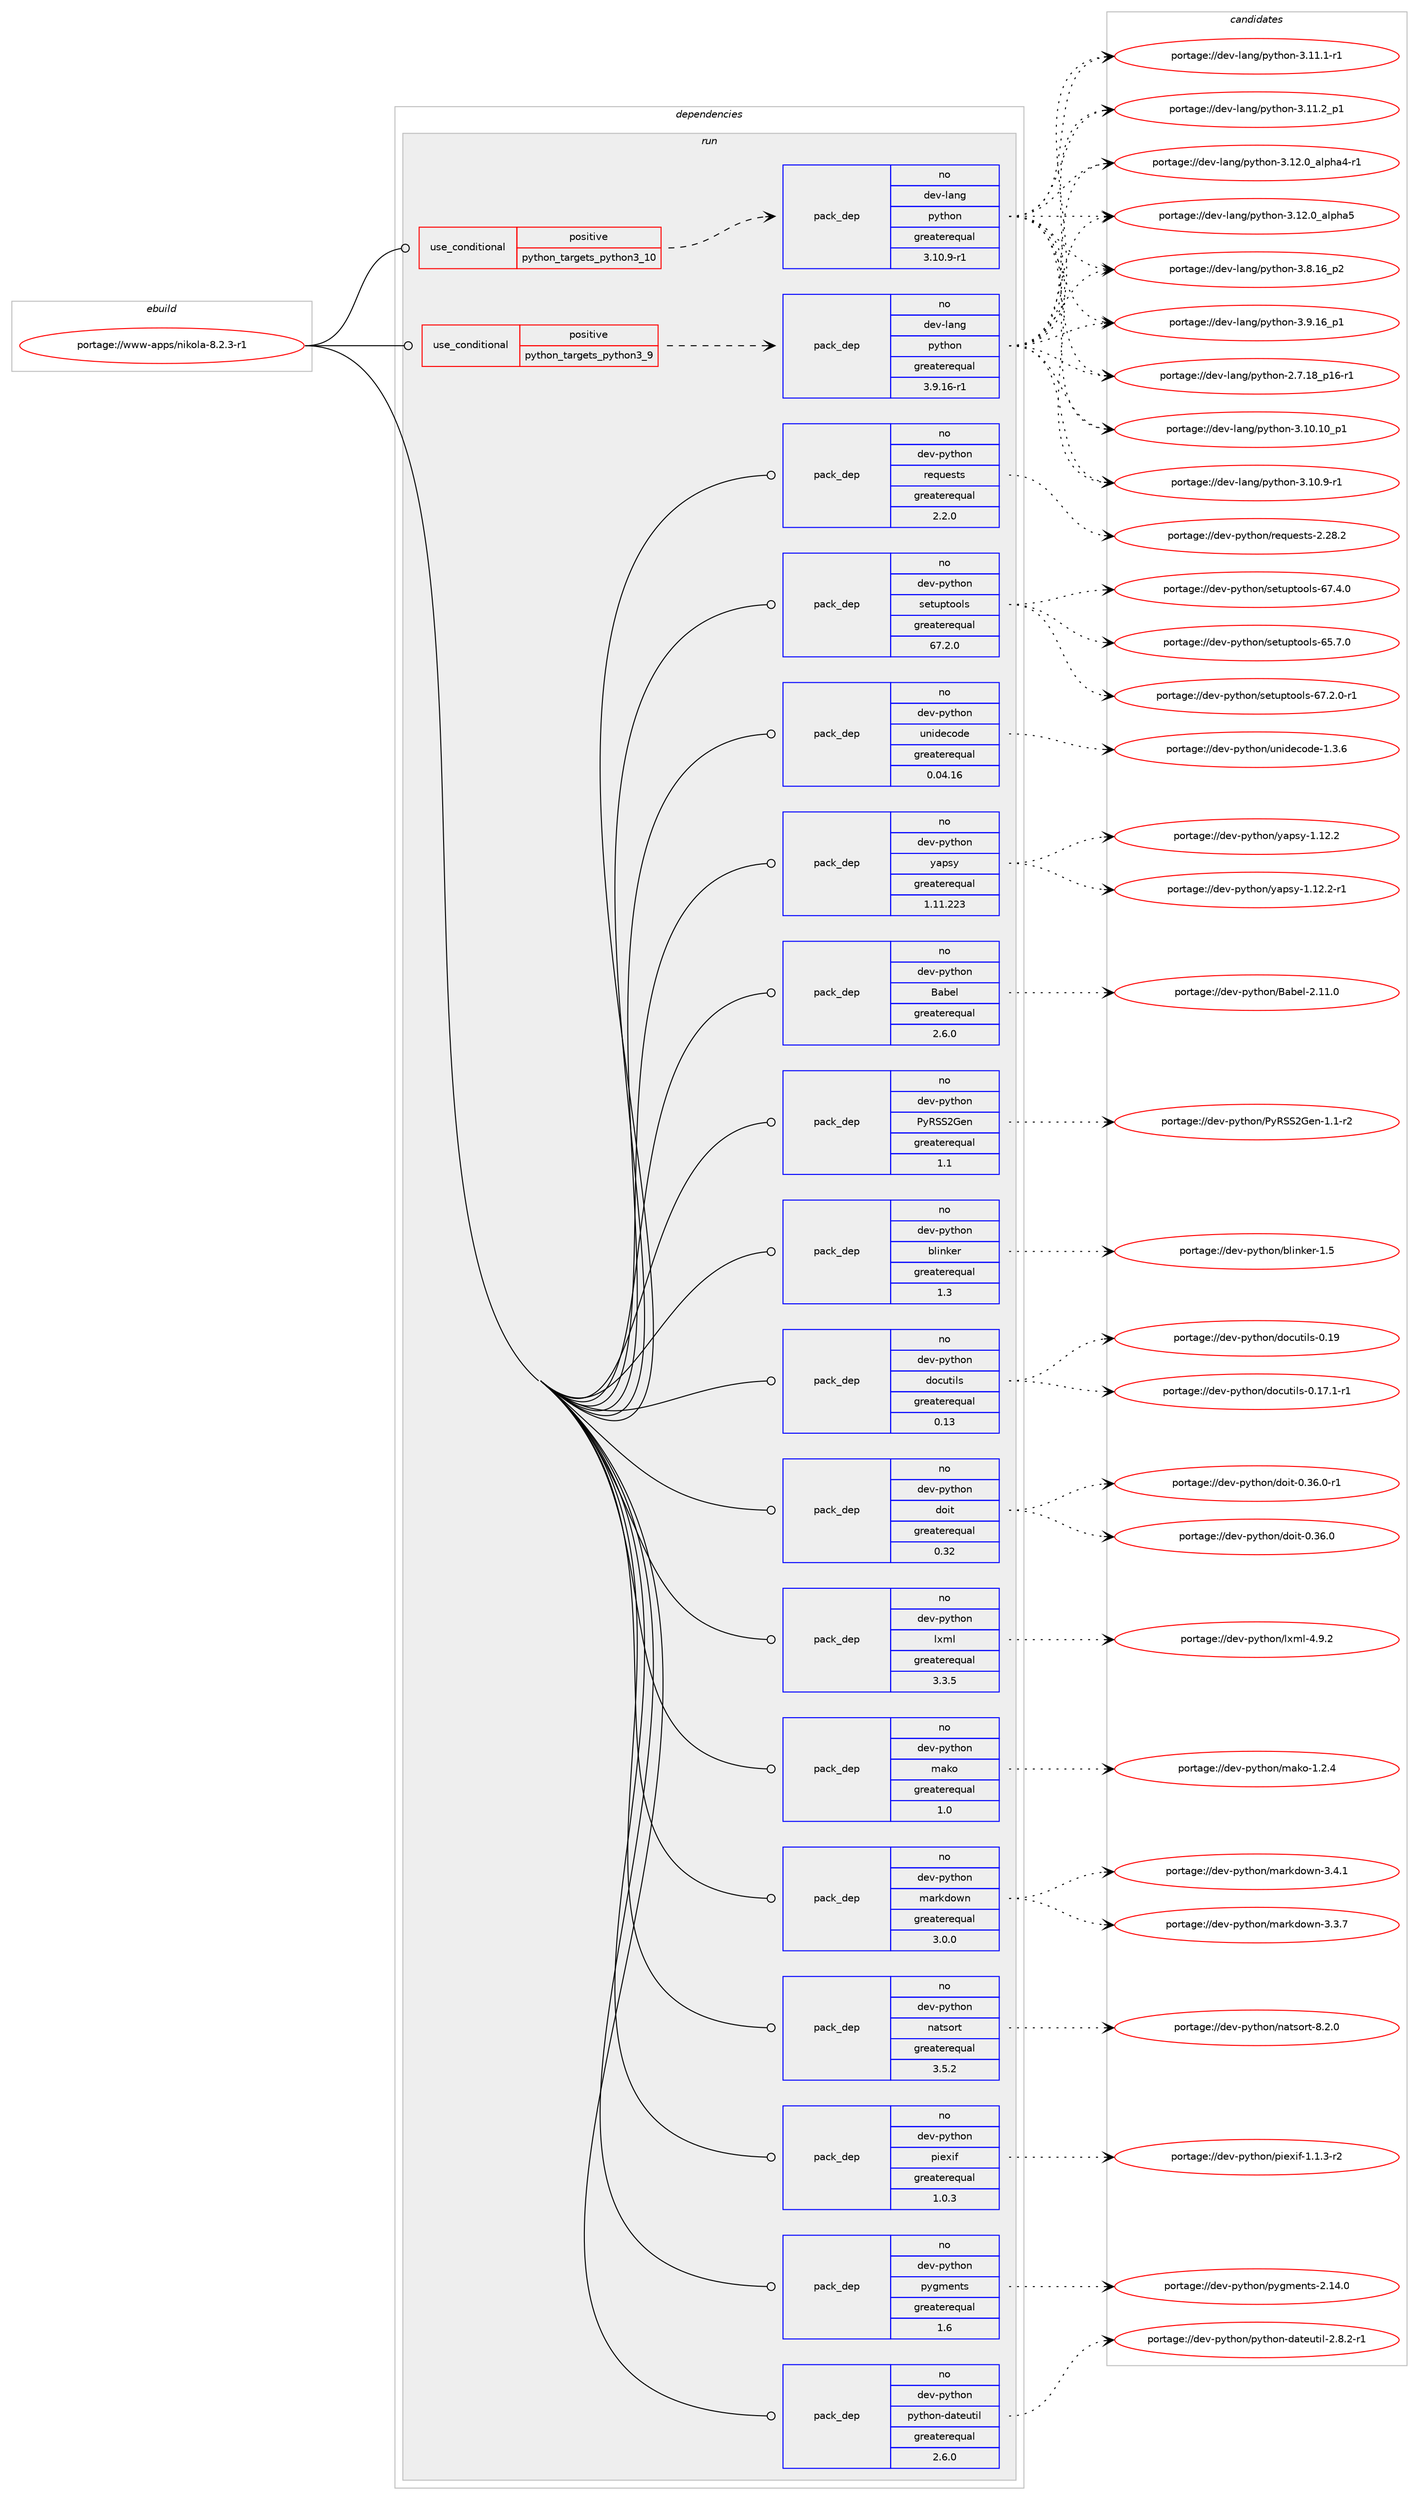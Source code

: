 digraph prolog {

# *************
# Graph options
# *************

newrank=true;
concentrate=true;
compound=true;
graph [rankdir=LR,fontname=Helvetica,fontsize=10,ranksep=1.5];#, ranksep=2.5, nodesep=0.2];
edge  [arrowhead=vee];
node  [fontname=Helvetica,fontsize=10];

# **********
# The ebuild
# **********

subgraph cluster_leftcol {
color=gray;
rank=same;
label=<<i>ebuild</i>>;
id [label="portage://www-apps/nikola-8.2.3-r1", color=red, width=4, href="../www-apps/nikola-8.2.3-r1.svg"];
}

# ****************
# The dependencies
# ****************

subgraph cluster_midcol {
color=gray;
label=<<i>dependencies</i>>;
subgraph cluster_compile {
fillcolor="#eeeeee";
style=filled;
label=<<i>compile</i>>;
}
subgraph cluster_compileandrun {
fillcolor="#eeeeee";
style=filled;
label=<<i>compile and run</i>>;
}
subgraph cluster_run {
fillcolor="#eeeeee";
style=filled;
label=<<i>run</i>>;
subgraph cond57 {
dependency385 [label=<<TABLE BORDER="0" CELLBORDER="1" CELLSPACING="0" CELLPADDING="4"><TR><TD ROWSPAN="3" CELLPADDING="10">use_conditional</TD></TR><TR><TD>positive</TD></TR><TR><TD>python_targets_python3_10</TD></TR></TABLE>>, shape=none, color=red];
subgraph pack288 {
dependency386 [label=<<TABLE BORDER="0" CELLBORDER="1" CELLSPACING="0" CELLPADDING="4" WIDTH="220"><TR><TD ROWSPAN="6" CELLPADDING="30">pack_dep</TD></TR><TR><TD WIDTH="110">no</TD></TR><TR><TD>dev-lang</TD></TR><TR><TD>python</TD></TR><TR><TD>greaterequal</TD></TR><TR><TD>3.10.9-r1</TD></TR></TABLE>>, shape=none, color=blue];
}
dependency385:e -> dependency386:w [weight=20,style="dashed",arrowhead="vee"];
}
id:e -> dependency385:w [weight=20,style="solid",arrowhead="odot"];
subgraph cond58 {
dependency387 [label=<<TABLE BORDER="0" CELLBORDER="1" CELLSPACING="0" CELLPADDING="4"><TR><TD ROWSPAN="3" CELLPADDING="10">use_conditional</TD></TR><TR><TD>positive</TD></TR><TR><TD>python_targets_python3_9</TD></TR></TABLE>>, shape=none, color=red];
subgraph pack289 {
dependency388 [label=<<TABLE BORDER="0" CELLBORDER="1" CELLSPACING="0" CELLPADDING="4" WIDTH="220"><TR><TD ROWSPAN="6" CELLPADDING="30">pack_dep</TD></TR><TR><TD WIDTH="110">no</TD></TR><TR><TD>dev-lang</TD></TR><TR><TD>python</TD></TR><TR><TD>greaterequal</TD></TR><TR><TD>3.9.16-r1</TD></TR></TABLE>>, shape=none, color=blue];
}
dependency387:e -> dependency388:w [weight=20,style="dashed",arrowhead="vee"];
}
id:e -> dependency387:w [weight=20,style="solid",arrowhead="odot"];
subgraph pack290 {
dependency389 [label=<<TABLE BORDER="0" CELLBORDER="1" CELLSPACING="0" CELLPADDING="4" WIDTH="220"><TR><TD ROWSPAN="6" CELLPADDING="30">pack_dep</TD></TR><TR><TD WIDTH="110">no</TD></TR><TR><TD>dev-python</TD></TR><TR><TD>Babel</TD></TR><TR><TD>greaterequal</TD></TR><TR><TD>2.6.0</TD></TR></TABLE>>, shape=none, color=blue];
}
id:e -> dependency389:w [weight=20,style="solid",arrowhead="odot"];
subgraph pack291 {
dependency390 [label=<<TABLE BORDER="0" CELLBORDER="1" CELLSPACING="0" CELLPADDING="4" WIDTH="220"><TR><TD ROWSPAN="6" CELLPADDING="30">pack_dep</TD></TR><TR><TD WIDTH="110">no</TD></TR><TR><TD>dev-python</TD></TR><TR><TD>PyRSS2Gen</TD></TR><TR><TD>greaterequal</TD></TR><TR><TD>1.1</TD></TR></TABLE>>, shape=none, color=blue];
}
id:e -> dependency390:w [weight=20,style="solid",arrowhead="odot"];
subgraph pack292 {
dependency391 [label=<<TABLE BORDER="0" CELLBORDER="1" CELLSPACING="0" CELLPADDING="4" WIDTH="220"><TR><TD ROWSPAN="6" CELLPADDING="30">pack_dep</TD></TR><TR><TD WIDTH="110">no</TD></TR><TR><TD>dev-python</TD></TR><TR><TD>blinker</TD></TR><TR><TD>greaterequal</TD></TR><TR><TD>1.3</TD></TR></TABLE>>, shape=none, color=blue];
}
id:e -> dependency391:w [weight=20,style="solid",arrowhead="odot"];
# *** BEGIN UNKNOWN DEPENDENCY TYPE (TODO) ***
# id -> package_dependency(portage://www-apps/nikola-8.2.3-r1,run,no,dev-python,cloudpickle,none,[,,],[],[use(optenable(python_targets_python3_9),negative),use(optenable(python_targets_python3_10),negative)])
# *** END UNKNOWN DEPENDENCY TYPE (TODO) ***

subgraph pack293 {
dependency392 [label=<<TABLE BORDER="0" CELLBORDER="1" CELLSPACING="0" CELLPADDING="4" WIDTH="220"><TR><TD ROWSPAN="6" CELLPADDING="30">pack_dep</TD></TR><TR><TD WIDTH="110">no</TD></TR><TR><TD>dev-python</TD></TR><TR><TD>docutils</TD></TR><TR><TD>greaterequal</TD></TR><TR><TD>0.13</TD></TR></TABLE>>, shape=none, color=blue];
}
id:e -> dependency392:w [weight=20,style="solid",arrowhead="odot"];
subgraph pack294 {
dependency393 [label=<<TABLE BORDER="0" CELLBORDER="1" CELLSPACING="0" CELLPADDING="4" WIDTH="220"><TR><TD ROWSPAN="6" CELLPADDING="30">pack_dep</TD></TR><TR><TD WIDTH="110">no</TD></TR><TR><TD>dev-python</TD></TR><TR><TD>doit</TD></TR><TR><TD>greaterequal</TD></TR><TR><TD>0.32</TD></TR></TABLE>>, shape=none, color=blue];
}
id:e -> dependency393:w [weight=20,style="solid",arrowhead="odot"];
subgraph pack295 {
dependency394 [label=<<TABLE BORDER="0" CELLBORDER="1" CELLSPACING="0" CELLPADDING="4" WIDTH="220"><TR><TD ROWSPAN="6" CELLPADDING="30">pack_dep</TD></TR><TR><TD WIDTH="110">no</TD></TR><TR><TD>dev-python</TD></TR><TR><TD>lxml</TD></TR><TR><TD>greaterequal</TD></TR><TR><TD>3.3.5</TD></TR></TABLE>>, shape=none, color=blue];
}
id:e -> dependency394:w [weight=20,style="solid",arrowhead="odot"];
subgraph pack296 {
dependency395 [label=<<TABLE BORDER="0" CELLBORDER="1" CELLSPACING="0" CELLPADDING="4" WIDTH="220"><TR><TD ROWSPAN="6" CELLPADDING="30">pack_dep</TD></TR><TR><TD WIDTH="110">no</TD></TR><TR><TD>dev-python</TD></TR><TR><TD>mako</TD></TR><TR><TD>greaterequal</TD></TR><TR><TD>1.0</TD></TR></TABLE>>, shape=none, color=blue];
}
id:e -> dependency395:w [weight=20,style="solid",arrowhead="odot"];
subgraph pack297 {
dependency396 [label=<<TABLE BORDER="0" CELLBORDER="1" CELLSPACING="0" CELLPADDING="4" WIDTH="220"><TR><TD ROWSPAN="6" CELLPADDING="30">pack_dep</TD></TR><TR><TD WIDTH="110">no</TD></TR><TR><TD>dev-python</TD></TR><TR><TD>markdown</TD></TR><TR><TD>greaterequal</TD></TR><TR><TD>3.0.0</TD></TR></TABLE>>, shape=none, color=blue];
}
id:e -> dependency396:w [weight=20,style="solid",arrowhead="odot"];
subgraph pack298 {
dependency397 [label=<<TABLE BORDER="0" CELLBORDER="1" CELLSPACING="0" CELLPADDING="4" WIDTH="220"><TR><TD ROWSPAN="6" CELLPADDING="30">pack_dep</TD></TR><TR><TD WIDTH="110">no</TD></TR><TR><TD>dev-python</TD></TR><TR><TD>natsort</TD></TR><TR><TD>greaterequal</TD></TR><TR><TD>3.5.2</TD></TR></TABLE>>, shape=none, color=blue];
}
id:e -> dependency397:w [weight=20,style="solid",arrowhead="odot"];
subgraph pack299 {
dependency398 [label=<<TABLE BORDER="0" CELLBORDER="1" CELLSPACING="0" CELLPADDING="4" WIDTH="220"><TR><TD ROWSPAN="6" CELLPADDING="30">pack_dep</TD></TR><TR><TD WIDTH="110">no</TD></TR><TR><TD>dev-python</TD></TR><TR><TD>piexif</TD></TR><TR><TD>greaterequal</TD></TR><TR><TD>1.0.3</TD></TR></TABLE>>, shape=none, color=blue];
}
id:e -> dependency398:w [weight=20,style="solid",arrowhead="odot"];
# *** BEGIN UNKNOWN DEPENDENCY TYPE (TODO) ***
# id -> package_dependency(portage://www-apps/nikola-8.2.3-r1,run,no,dev-python,pillow,none,[,,],[],[use(enable(jpeg),none),use(optenable(python_targets_python3_9),negative),use(optenable(python_targets_python3_10),negative)])
# *** END UNKNOWN DEPENDENCY TYPE (TODO) ***

subgraph pack300 {
dependency399 [label=<<TABLE BORDER="0" CELLBORDER="1" CELLSPACING="0" CELLPADDING="4" WIDTH="220"><TR><TD ROWSPAN="6" CELLPADDING="30">pack_dep</TD></TR><TR><TD WIDTH="110">no</TD></TR><TR><TD>dev-python</TD></TR><TR><TD>pygments</TD></TR><TR><TD>greaterequal</TD></TR><TR><TD>1.6</TD></TR></TABLE>>, shape=none, color=blue];
}
id:e -> dependency399:w [weight=20,style="solid",arrowhead="odot"];
subgraph pack301 {
dependency400 [label=<<TABLE BORDER="0" CELLBORDER="1" CELLSPACING="0" CELLPADDING="4" WIDTH="220"><TR><TD ROWSPAN="6" CELLPADDING="30">pack_dep</TD></TR><TR><TD WIDTH="110">no</TD></TR><TR><TD>dev-python</TD></TR><TR><TD>python-dateutil</TD></TR><TR><TD>greaterequal</TD></TR><TR><TD>2.6.0</TD></TR></TABLE>>, shape=none, color=blue];
}
id:e -> dependency400:w [weight=20,style="solid",arrowhead="odot"];
subgraph pack302 {
dependency401 [label=<<TABLE BORDER="0" CELLBORDER="1" CELLSPACING="0" CELLPADDING="4" WIDTH="220"><TR><TD ROWSPAN="6" CELLPADDING="30">pack_dep</TD></TR><TR><TD WIDTH="110">no</TD></TR><TR><TD>dev-python</TD></TR><TR><TD>requests</TD></TR><TR><TD>greaterequal</TD></TR><TR><TD>2.2.0</TD></TR></TABLE>>, shape=none, color=blue];
}
id:e -> dependency401:w [weight=20,style="solid",arrowhead="odot"];
subgraph pack303 {
dependency402 [label=<<TABLE BORDER="0" CELLBORDER="1" CELLSPACING="0" CELLPADDING="4" WIDTH="220"><TR><TD ROWSPAN="6" CELLPADDING="30">pack_dep</TD></TR><TR><TD WIDTH="110">no</TD></TR><TR><TD>dev-python</TD></TR><TR><TD>setuptools</TD></TR><TR><TD>greaterequal</TD></TR><TR><TD>67.2.0</TD></TR></TABLE>>, shape=none, color=blue];
}
id:e -> dependency402:w [weight=20,style="solid",arrowhead="odot"];
subgraph pack304 {
dependency403 [label=<<TABLE BORDER="0" CELLBORDER="1" CELLSPACING="0" CELLPADDING="4" WIDTH="220"><TR><TD ROWSPAN="6" CELLPADDING="30">pack_dep</TD></TR><TR><TD WIDTH="110">no</TD></TR><TR><TD>dev-python</TD></TR><TR><TD>unidecode</TD></TR><TR><TD>greaterequal</TD></TR><TR><TD>0.04.16</TD></TR></TABLE>>, shape=none, color=blue];
}
id:e -> dependency403:w [weight=20,style="solid",arrowhead="odot"];
subgraph pack305 {
dependency404 [label=<<TABLE BORDER="0" CELLBORDER="1" CELLSPACING="0" CELLPADDING="4" WIDTH="220"><TR><TD ROWSPAN="6" CELLPADDING="30">pack_dep</TD></TR><TR><TD WIDTH="110">no</TD></TR><TR><TD>dev-python</TD></TR><TR><TD>yapsy</TD></TR><TR><TD>greaterequal</TD></TR><TR><TD>1.11.223</TD></TR></TABLE>>, shape=none, color=blue];
}
id:e -> dependency404:w [weight=20,style="solid",arrowhead="odot"];
}
}

# **************
# The candidates
# **************

subgraph cluster_choices {
rank=same;
color=gray;
label=<<i>candidates</i>>;

subgraph choice288 {
color=black;
nodesep=1;
choice100101118451089711010347112121116104111110455046554649569511249544511449 [label="portage://dev-lang/python-2.7.18_p16-r1", color=red, width=4,href="../dev-lang/python-2.7.18_p16-r1.svg"];
choice10010111845108971101034711212111610411111045514649484649489511249 [label="portage://dev-lang/python-3.10.10_p1", color=red, width=4,href="../dev-lang/python-3.10.10_p1.svg"];
choice100101118451089711010347112121116104111110455146494846574511449 [label="portage://dev-lang/python-3.10.9-r1", color=red, width=4,href="../dev-lang/python-3.10.9-r1.svg"];
choice100101118451089711010347112121116104111110455146494946494511449 [label="portage://dev-lang/python-3.11.1-r1", color=red, width=4,href="../dev-lang/python-3.11.1-r1.svg"];
choice100101118451089711010347112121116104111110455146494946509511249 [label="portage://dev-lang/python-3.11.2_p1", color=red, width=4,href="../dev-lang/python-3.11.2_p1.svg"];
choice10010111845108971101034711212111610411111045514649504648959710811210497524511449 [label="portage://dev-lang/python-3.12.0_alpha4-r1", color=red, width=4,href="../dev-lang/python-3.12.0_alpha4-r1.svg"];
choice1001011184510897110103471121211161041111104551464950464895971081121049753 [label="portage://dev-lang/python-3.12.0_alpha5", color=red, width=4,href="../dev-lang/python-3.12.0_alpha5.svg"];
choice100101118451089711010347112121116104111110455146564649549511250 [label="portage://dev-lang/python-3.8.16_p2", color=red, width=4,href="../dev-lang/python-3.8.16_p2.svg"];
choice100101118451089711010347112121116104111110455146574649549511249 [label="portage://dev-lang/python-3.9.16_p1", color=red, width=4,href="../dev-lang/python-3.9.16_p1.svg"];
dependency386:e -> choice100101118451089711010347112121116104111110455046554649569511249544511449:w [style=dotted,weight="100"];
dependency386:e -> choice10010111845108971101034711212111610411111045514649484649489511249:w [style=dotted,weight="100"];
dependency386:e -> choice100101118451089711010347112121116104111110455146494846574511449:w [style=dotted,weight="100"];
dependency386:e -> choice100101118451089711010347112121116104111110455146494946494511449:w [style=dotted,weight="100"];
dependency386:e -> choice100101118451089711010347112121116104111110455146494946509511249:w [style=dotted,weight="100"];
dependency386:e -> choice10010111845108971101034711212111610411111045514649504648959710811210497524511449:w [style=dotted,weight="100"];
dependency386:e -> choice1001011184510897110103471121211161041111104551464950464895971081121049753:w [style=dotted,weight="100"];
dependency386:e -> choice100101118451089711010347112121116104111110455146564649549511250:w [style=dotted,weight="100"];
dependency386:e -> choice100101118451089711010347112121116104111110455146574649549511249:w [style=dotted,weight="100"];
}
subgraph choice289 {
color=black;
nodesep=1;
choice100101118451089711010347112121116104111110455046554649569511249544511449 [label="portage://dev-lang/python-2.7.18_p16-r1", color=red, width=4,href="../dev-lang/python-2.7.18_p16-r1.svg"];
choice10010111845108971101034711212111610411111045514649484649489511249 [label="portage://dev-lang/python-3.10.10_p1", color=red, width=4,href="../dev-lang/python-3.10.10_p1.svg"];
choice100101118451089711010347112121116104111110455146494846574511449 [label="portage://dev-lang/python-3.10.9-r1", color=red, width=4,href="../dev-lang/python-3.10.9-r1.svg"];
choice100101118451089711010347112121116104111110455146494946494511449 [label="portage://dev-lang/python-3.11.1-r1", color=red, width=4,href="../dev-lang/python-3.11.1-r1.svg"];
choice100101118451089711010347112121116104111110455146494946509511249 [label="portage://dev-lang/python-3.11.2_p1", color=red, width=4,href="../dev-lang/python-3.11.2_p1.svg"];
choice10010111845108971101034711212111610411111045514649504648959710811210497524511449 [label="portage://dev-lang/python-3.12.0_alpha4-r1", color=red, width=4,href="../dev-lang/python-3.12.0_alpha4-r1.svg"];
choice1001011184510897110103471121211161041111104551464950464895971081121049753 [label="portage://dev-lang/python-3.12.0_alpha5", color=red, width=4,href="../dev-lang/python-3.12.0_alpha5.svg"];
choice100101118451089711010347112121116104111110455146564649549511250 [label="portage://dev-lang/python-3.8.16_p2", color=red, width=4,href="../dev-lang/python-3.8.16_p2.svg"];
choice100101118451089711010347112121116104111110455146574649549511249 [label="portage://dev-lang/python-3.9.16_p1", color=red, width=4,href="../dev-lang/python-3.9.16_p1.svg"];
dependency388:e -> choice100101118451089711010347112121116104111110455046554649569511249544511449:w [style=dotted,weight="100"];
dependency388:e -> choice10010111845108971101034711212111610411111045514649484649489511249:w [style=dotted,weight="100"];
dependency388:e -> choice100101118451089711010347112121116104111110455146494846574511449:w [style=dotted,weight="100"];
dependency388:e -> choice100101118451089711010347112121116104111110455146494946494511449:w [style=dotted,weight="100"];
dependency388:e -> choice100101118451089711010347112121116104111110455146494946509511249:w [style=dotted,weight="100"];
dependency388:e -> choice10010111845108971101034711212111610411111045514649504648959710811210497524511449:w [style=dotted,weight="100"];
dependency388:e -> choice1001011184510897110103471121211161041111104551464950464895971081121049753:w [style=dotted,weight="100"];
dependency388:e -> choice100101118451089711010347112121116104111110455146564649549511250:w [style=dotted,weight="100"];
dependency388:e -> choice100101118451089711010347112121116104111110455146574649549511249:w [style=dotted,weight="100"];
}
subgraph choice290 {
color=black;
nodesep=1;
choice100101118451121211161041111104766979810110845504649494648 [label="portage://dev-python/Babel-2.11.0", color=red, width=4,href="../dev-python/Babel-2.11.0.svg"];
dependency389:e -> choice100101118451121211161041111104766979810110845504649494648:w [style=dotted,weight="100"];
}
subgraph choice291 {
color=black;
nodesep=1;
choice1001011184511212111610411111047801218283835071101110454946494511450 [label="portage://dev-python/PyRSS2Gen-1.1-r2", color=red, width=4,href="../dev-python/PyRSS2Gen-1.1-r2.svg"];
dependency390:e -> choice1001011184511212111610411111047801218283835071101110454946494511450:w [style=dotted,weight="100"];
}
subgraph choice292 {
color=black;
nodesep=1;
choice10010111845112121116104111110479810810511010710111445494653 [label="portage://dev-python/blinker-1.5", color=red, width=4,href="../dev-python/blinker-1.5.svg"];
dependency391:e -> choice10010111845112121116104111110479810810511010710111445494653:w [style=dotted,weight="100"];
}
subgraph choice293 {
color=black;
nodesep=1;
choice100101118451121211161041111104710011199117116105108115454846495546494511449 [label="portage://dev-python/docutils-0.17.1-r1", color=red, width=4,href="../dev-python/docutils-0.17.1-r1.svg"];
choice1001011184511212111610411111047100111991171161051081154548464957 [label="portage://dev-python/docutils-0.19", color=red, width=4,href="../dev-python/docutils-0.19.svg"];
dependency392:e -> choice100101118451121211161041111104710011199117116105108115454846495546494511449:w [style=dotted,weight="100"];
dependency392:e -> choice1001011184511212111610411111047100111991171161051081154548464957:w [style=dotted,weight="100"];
}
subgraph choice294 {
color=black;
nodesep=1;
choice100101118451121211161041111104710011110511645484651544648 [label="portage://dev-python/doit-0.36.0", color=red, width=4,href="../dev-python/doit-0.36.0.svg"];
choice1001011184511212111610411111047100111105116454846515446484511449 [label="portage://dev-python/doit-0.36.0-r1", color=red, width=4,href="../dev-python/doit-0.36.0-r1.svg"];
dependency393:e -> choice100101118451121211161041111104710011110511645484651544648:w [style=dotted,weight="100"];
dependency393:e -> choice1001011184511212111610411111047100111105116454846515446484511449:w [style=dotted,weight="100"];
}
subgraph choice295 {
color=black;
nodesep=1;
choice1001011184511212111610411111047108120109108455246574650 [label="portage://dev-python/lxml-4.9.2", color=red, width=4,href="../dev-python/lxml-4.9.2.svg"];
dependency394:e -> choice1001011184511212111610411111047108120109108455246574650:w [style=dotted,weight="100"];
}
subgraph choice296 {
color=black;
nodesep=1;
choice100101118451121211161041111104710997107111454946504652 [label="portage://dev-python/mako-1.2.4", color=red, width=4,href="../dev-python/mako-1.2.4.svg"];
dependency395:e -> choice100101118451121211161041111104710997107111454946504652:w [style=dotted,weight="100"];
}
subgraph choice297 {
color=black;
nodesep=1;
choice100101118451121211161041111104710997114107100111119110455146514655 [label="portage://dev-python/markdown-3.3.7", color=red, width=4,href="../dev-python/markdown-3.3.7.svg"];
choice100101118451121211161041111104710997114107100111119110455146524649 [label="portage://dev-python/markdown-3.4.1", color=red, width=4,href="../dev-python/markdown-3.4.1.svg"];
dependency396:e -> choice100101118451121211161041111104710997114107100111119110455146514655:w [style=dotted,weight="100"];
dependency396:e -> choice100101118451121211161041111104710997114107100111119110455146524649:w [style=dotted,weight="100"];
}
subgraph choice298 {
color=black;
nodesep=1;
choice100101118451121211161041111104711097116115111114116455646504648 [label="portage://dev-python/natsort-8.2.0", color=red, width=4,href="../dev-python/natsort-8.2.0.svg"];
dependency397:e -> choice100101118451121211161041111104711097116115111114116455646504648:w [style=dotted,weight="100"];
}
subgraph choice299 {
color=black;
nodesep=1;
choice10010111845112121116104111110471121051011201051024549464946514511450 [label="portage://dev-python/piexif-1.1.3-r2", color=red, width=4,href="../dev-python/piexif-1.1.3-r2.svg"];
dependency398:e -> choice10010111845112121116104111110471121051011201051024549464946514511450:w [style=dotted,weight="100"];
}
subgraph choice300 {
color=black;
nodesep=1;
choice100101118451121211161041111104711212110310910111011611545504649524648 [label="portage://dev-python/pygments-2.14.0", color=red, width=4,href="../dev-python/pygments-2.14.0.svg"];
dependency399:e -> choice100101118451121211161041111104711212110310910111011611545504649524648:w [style=dotted,weight="100"];
}
subgraph choice301 {
color=black;
nodesep=1;
choice100101118451121211161041111104711212111610411111045100971161011171161051084550465646504511449 [label="portage://dev-python/python-dateutil-2.8.2-r1", color=red, width=4,href="../dev-python/python-dateutil-2.8.2-r1.svg"];
dependency400:e -> choice100101118451121211161041111104711212111610411111045100971161011171161051084550465646504511449:w [style=dotted,weight="100"];
}
subgraph choice302 {
color=black;
nodesep=1;
choice100101118451121211161041111104711410111311710111511611545504650564650 [label="portage://dev-python/requests-2.28.2", color=red, width=4,href="../dev-python/requests-2.28.2.svg"];
dependency401:e -> choice100101118451121211161041111104711410111311710111511611545504650564650:w [style=dotted,weight="100"];
}
subgraph choice303 {
color=black;
nodesep=1;
choice100101118451121211161041111104711510111611711211611111110811545545346554648 [label="portage://dev-python/setuptools-65.7.0", color=red, width=4,href="../dev-python/setuptools-65.7.0.svg"];
choice1001011184511212111610411111047115101116117112116111111108115455455465046484511449 [label="portage://dev-python/setuptools-67.2.0-r1", color=red, width=4,href="../dev-python/setuptools-67.2.0-r1.svg"];
choice100101118451121211161041111104711510111611711211611111110811545545546524648 [label="portage://dev-python/setuptools-67.4.0", color=red, width=4,href="../dev-python/setuptools-67.4.0.svg"];
dependency402:e -> choice100101118451121211161041111104711510111611711211611111110811545545346554648:w [style=dotted,weight="100"];
dependency402:e -> choice1001011184511212111610411111047115101116117112116111111108115455455465046484511449:w [style=dotted,weight="100"];
dependency402:e -> choice100101118451121211161041111104711510111611711211611111110811545545546524648:w [style=dotted,weight="100"];
}
subgraph choice304 {
color=black;
nodesep=1;
choice100101118451121211161041111104711711010510010199111100101454946514654 [label="portage://dev-python/unidecode-1.3.6", color=red, width=4,href="../dev-python/unidecode-1.3.6.svg"];
dependency403:e -> choice100101118451121211161041111104711711010510010199111100101454946514654:w [style=dotted,weight="100"];
}
subgraph choice305 {
color=black;
nodesep=1;
choice10010111845112121116104111110471219711211512145494649504650 [label="portage://dev-python/yapsy-1.12.2", color=red, width=4,href="../dev-python/yapsy-1.12.2.svg"];
choice100101118451121211161041111104712197112115121454946495046504511449 [label="portage://dev-python/yapsy-1.12.2-r1", color=red, width=4,href="../dev-python/yapsy-1.12.2-r1.svg"];
dependency404:e -> choice10010111845112121116104111110471219711211512145494649504650:w [style=dotted,weight="100"];
dependency404:e -> choice100101118451121211161041111104712197112115121454946495046504511449:w [style=dotted,weight="100"];
}
}

}
